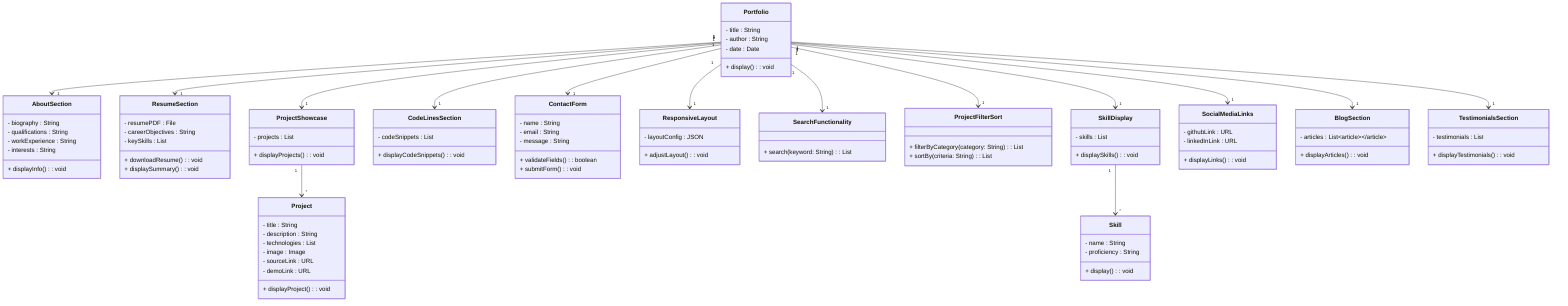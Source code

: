 classDiagram
    class Portfolio {
        - title : String
        - author : String
        - date : Date
        + display(): void
    }

    class AboutSection {
        - biography : String
        - qualifications : String
        - workExperience : String
        - interests : String
        + displayInfo(): void
    }

    class ResumeSection {
        - resumePDF : File
        - careerObjectives : String
        - keySkills : List<String>
        + downloadResume(): void
        + displaySummary(): void
    }

    class ProjectShowcase {
        - projects : List<Project>
        + displayProjects(): void
    }

    class Project {
        - title : String
        - description : String
        - technologies : List<String>
        - image : Image
        - sourceLink : URL
        - demoLink : URL
        + displayProject(): void
    }

    class CodeLinesSection {
        - codeSnippets : List<String>
        + displayCodeSnippets(): void
    }

    class ContactForm {
        - name : String
        - email : String
        - message : String
        + validateFields(): boolean
        + submitForm(): void
    }

    class ResponsiveLayout {
        - layoutConfig : JSON
        + adjustLayout(): void
    }

    class SearchFunctionality {
        + search(keyword: String): List<Project>
    }

    class ProjectFilterSort {
        + filterByCategory(category: String): List<Project>
        + sortBy(criteria: String): List<Project>
    }

    class SkillDisplay {
        - skills : List<Skill>
        + displaySkills(): void
    }

    class Skill {
        - name : String
        - proficiency : String
        + display(): void
    }

    class SocialMediaLinks {
        - githubLink : URL
        - linkedInLink : URL
        + displayLinks(): void
    }

    class BlogSection {
        - articles : List<Article>
        + displayArticles(): void
    }

    class TestimonialsSection {
        - testimonials : List<Testimonial>
        + displayTestimonials(): void
    }

    Portfolio "1" --> "1" AboutSection
    Portfolio "1" --> "1" ResumeSection
    Portfolio "1" --> "1" ProjectShowcase
    ProjectShowcase "1" --> "*" Project
    Portfolio "1" --> "1" CodeLinesSection
    Portfolio "1" --> "1" ContactForm
    Portfolio "1" --> "1" ResponsiveLayout
    Portfolio "1" --> "1" SearchFunctionality
    Portfolio "1" --> "1" ProjectFilterSort
    Portfolio "1" --> "1" SkillDisplay
    SkillDisplay "1" --> "*" Skill
    Portfolio "1" --> "1" SocialMediaLinks
    Portfolio "1" --> "1" BlogSection
    Portfolio "1" --> "1" TestimonialsSection